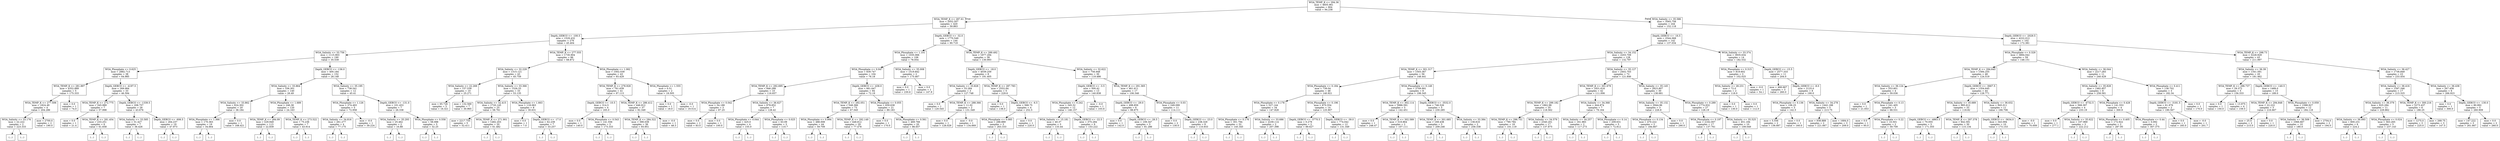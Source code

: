 digraph Tree {
node [shape=box] ;
0 [label="WOA_TEMP_K <= 294.36\nmse = 4605.961\nsamples = 664\nvalue = 94.238"] ;
1 [label="WOA_TEMP_K <= 287.61\nmse = 2052.507\nsamples = 420\nvalue = 59.863"] ;
0 -> 1 [labeldistance=2.5, labelangle=45, headlabel="True"] ;
2 [label="Depth_GEBCO <= -100.5\nmse = 1529.432\nsamples = 276\nvalue = 45.404"] ;
1 -> 2 ;
3 [label="WOA_Salinity <= 33.756\nmse = 1115.903\nsamples = 190\nvalue = 35.539"] ;
2 -> 3 ;
4 [label="WOA_Phosphate <= 0.625\nmse = 2882.713\nsamples = 38\nvalue = 64.985"] ;
3 -> 4 ;
5 [label="WOA_TEMP_K <= 281.897\nmse = 4352.889\nsamples = 5\nvalue = 175.333"] ;
4 -> 5 ;
6 [label="WOA_TEMP_K <= 277.506\nmse = 1824.49\nsamples = 4\nvalue = 204.286"] ;
5 -> 6 ;
7 [label="WOA_Salinity <= 33.176\nmse = 22.222\nsamples = 2\nvalue = 223.333"] ;
6 -> 7 ;
8 [label="(...)"] ;
7 -> 8 ;
9 [label="(...)"] ;
7 -> 9 ;
10 [label="mse = 2700.0\nsamples = 2\nvalue = 190.0"] ;
6 -> 10 ;
11 [label="mse = 0.0\nsamples = 1\nvalue = 74.0"] ;
5 -> 11 ;
12 [label="Depth_GEBCO <= -4197.5\nmse = 269.984\nsamples = 33\nvalue = 46.594"] ;
4 -> 12 ;
13 [label="WOA_TEMP_K <= 272.775\nmse = 345.989\nsamples = 7\nvalue = 57.998"] ;
12 -> 13 ;
14 [label="mse = 0.0\nsamples = 1\nvalue = 21.4"] ;
13 -> 14 ;
15 [label="WOA_TEMP_K <= 281.454\nmse = 233.251\nsamples = 6\nvalue = 61.658"] ;
13 -> 15 ;
16 [label="(...)"] ;
15 -> 16 ;
23 [label="(...)"] ;
15 -> 23 ;
26 [label="Depth_GEBCO <= -1339.5\nmse = 208.757\nsamples = 26\nvalue = 43.676"] ;
12 -> 26 ;
27 [label="WOA_Salinity <= 33.585\nmse = 31.427\nsamples = 7\nvalue = 36.426"] ;
26 -> 27 ;
28 [label="(...)"] ;
27 -> 28 ;
31 [label="(...)"] ;
27 -> 31 ;
40 [label="Depth_GEBCO <= -606.5\nmse = 264.237\nsamples = 19\nvalue = 47.973"] ;
26 -> 40 ;
41 [label="(...)"] ;
40 -> 41 ;
48 [label="(...)"] ;
40 -> 48 ;
67 [label="Depth_GEBCO <= -136.0\nmse = 400.184\nsamples = 152\nvalue = 28.148"] ;
3 -> 67 ;
68 [label="WOA_Salinity <= 33.864\nmse = 336.301\nsamples = 140\nvalue = 26.49"] ;
67 -> 68 ;
69 [label="WOA_Salinity <= 33.862\nmse = 624.302\nsamples = 20\nvalue = 38.184"] ;
68 -> 69 ;
70 [label="WOA_Phosphate <= 1.366\nmse = 170.363\nsamples = 19\nvalue = 34.664"] ;
69 -> 70 ;
71 [label="(...)"] ;
70 -> 71 ;
72 [label="(...)"] ;
70 -> 72 ;
107 [label="mse = 0.0\nsamples = 1\nvalue = 168.421"] ;
69 -> 107 ;
108 [label="WOA_Phosphate <= 1.689\nmse = 246.38\nsamples = 120\nvalue = 24.163"] ;
68 -> 108 ;
109 [label="WOA_TEMP_K <= 284.09\nmse = 229.949\nsamples = 113\nvalue = 22.839"] ;
108 -> 109 ;
110 [label="(...)"] ;
109 -> 110 ;
225 [label="(...)"] ;
109 -> 225 ;
266 [label="WOA_TEMP_K <= 273.522\nmse = 75.236\nsamples = 7\nvalue = 43.914"] ;
108 -> 266 ;
267 [label="(...)"] ;
266 -> 267 ;
276 [label="(...)"] ;
266 -> 276 ;
279 [label="WOA_Salinity <= 35.195\nmse = 738.541\nsamples = 12\nvalue = 45.41"] ;
67 -> 279 ;
280 [label="WOA_Phosphate <= 1.126\nmse = 374.493\nsamples = 5\nvalue = 72.958"] ;
279 -> 280 ;
281 [label="WOA_Salinity <= 34.816\nmse = 261.277\nsamples = 4\nvalue = 77.175"] ;
280 -> 281 ;
282 [label="(...)"] ;
281 -> 282 ;
285 [label="(...)"] ;
281 -> 285 ;
288 [label="mse = -0.0\nsamples = 1\nvalue = 39.224"] ;
280 -> 288 ;
289 [label="Depth_GEBCO <= -131.0\nmse = 101.453\nsamples = 7\nvalue = 26.338"] ;
279 -> 289 ;
290 [label="WOA_Salinity <= 35.293\nmse = 25.462\nsamples = 2\nvalue = 16.88"] ;
289 -> 290 ;
291 [label="(...)"] ;
290 -> 291 ;
292 [label="(...)"] ;
290 -> 292 ;
293 [label="WOA_Phosphate <= 0.558\nmse = 58.088\nsamples = 5\nvalue = 32.25"] ;
289 -> 293 ;
294 [label="(...)"] ;
293 -> 294 ;
299 [label="(...)"] ;
293 -> 299 ;
300 [label="WOA_TEMP_K <= 277.555\nmse = 1730.904\nsamples = 86\nvalue = 68.872"] ;
2 -> 300 ;
301 [label="WOA_Salinity <= 32.229\nmse = 1315.121\nsamples = 43\nvalue = 45.759"] ;
300 -> 301 ;
302 [label="WOA_Salinity <= 22.269\nmse = 157.539\nsamples = 10\nvalue = 25.271"] ;
301 -> 302 ;
303 [label="mse = 65.726\nsamples = 3\nvalue = 16.321"] ;
302 -> 303 ;
304 [label="mse = 132.569\nsamples = 7\nvalue = 30.965"] ;
302 -> 304 ;
305 [label="WOA_Salinity <= 33.366\nmse = 1526.33\nsamples = 33\nvalue = 53.135"] ;
301 -> 305 ;
306 [label="WOA_Salinity <= 32.415\nmse = 1720.145\nsamples = 25\nvalue = 58.761"] ;
305 -> 306 ;
307 [label="mse = 2217.755\nsamples = 5\nvalue = 52.411"] ;
306 -> 307 ;
308 [label="WOA_TEMP_K <= 271.901\nmse = 1482.203\nsamples = 20\nvalue = 61.482"] ;
306 -> 308 ;
309 [label="(...)"] ;
308 -> 309 ;
310 [label="(...)"] ;
308 -> 310 ;
315 [label="WOA_Phosphate <= 1.663\nmse = 118.063\nsamples = 8\nvalue = 30.631"] ;
305 -> 315 ;
316 [label="mse = 0.0\nsamples = 1\nvalue = 7.0"] ;
315 -> 316 ;
317 [label="Depth_GEBCO <= -17.0\nmse = 62.239\nsamples = 7\nvalue = 33.257"] ;
315 -> 317 ;
318 [label="(...)"] ;
317 -> 318 ;
325 [label="(...)"] ;
317 -> 325 ;
326 [label="WOA_Phosphate <= 1.062\nmse = 1002.039\nsamples = 43\nvalue = 93.429"] ;
300 -> 326 ;
327 [label="WOA_TEMP_K <= 278.928\nmse = 761.639\nsamples = 41\nvalue = 97.113"] ;
326 -> 327 ;
328 [label="Depth_GEBCO <= -10.5\nmse = 314.5\nsamples = 4\nvalue = 165.0"] ;
327 -> 328 ;
329 [label="mse = 0.0\nsamples = 1\nvalue = 140.0"] ;
328 -> 329 ;
330 [label="WOA_Phosphate <= 0.543\nmse = 141.556\nsamples = 3\nvalue = 173.333"] ;
328 -> 330 ;
331 [label="(...)"] ;
330 -> 331 ;
334 [label="(...)"] ;
330 -> 334 ;
335 [label="WOA_TEMP_K <= 286.412\nmse = 446.912\nsamples = 37\nvalue = 92.349"] ;
327 -> 335 ;
336 [label="WOA_TEMP_K <= 284.322\nmse = 390.039\nsamples = 36\nvalue = 93.951"] ;
335 -> 336 ;
337 [label="(...)"] ;
336 -> 337 ;
374 [label="(...)"] ;
336 -> 374 ;
385 [label="mse = -0.0\nsamples = 1\nvalue = 48.3"] ;
335 -> 385 ;
386 [label="WOA_Phosphate <= 1.555\nmse = 0.51\nsamples = 2\nvalue = 18.505"] ;
326 -> 386 ;
387 [label="mse = 0.0\nsamples = 1\nvalue = 18.0"] ;
386 -> 387 ;
388 [label="mse = -0.0\nsamples = 1\nvalue = 19.514"] ;
386 -> 388 ;
389 [label="Depth_GEBCO <= -32.0\nmse = 1770.549\nsamples = 144\nvalue = 90.719"] ;
1 -> 389 ;
390 [label="WOA_Phosphate <= 1.101\nmse = 1035.066\nsamples = 106\nvalue = 78.054"] ;
389 -> 390 ;
391 [label="WOA_Phosphate <= 0.047\nmse = 839.747\nsamples = 104\nvalue = 76.18"] ;
390 -> 391 ;
392 [label="WOA_TEMP_K <= 292.695\nmse = 846.288\nsamples = 10\nvalue = 116.657"] ;
391 -> 392 ;
393 [label="WOA_Phosphate <= 0.042\nmse = 54.188\nsamples = 3\nvalue = 87.25"] ;
392 -> 393 ;
394 [label="mse = 0.0\nsamples = 2\nvalue = 83.0"] ;
393 -> 394 ;
395 [label="mse = 0.0\nsamples = 1\nvalue = 100.0"] ;
393 -> 395 ;
396 [label="WOA_Salinity <= 36.627\nmse = 678.852\nsamples = 7\nvalue = 128.42"] ;
392 -> 396 ;
397 [label="WOA_Phosphate <= 0.044\nmse = 425.0\nsamples = 4\nvalue = 155.0"] ;
396 -> 397 ;
398 [label="(...)"] ;
397 -> 398 ;
399 [label="(...)"] ;
397 -> 399 ;
400 [label="WOA_Phosphate <= 0.025\nmse = 63.09\nsamples = 3\nvalue = 110.7"] ;
396 -> 400 ;
401 [label="(...)"] ;
400 -> 401 ;
402 [label="(...)"] ;
400 -> 402 ;
405 [label="Depth_GEBCO <= -438.0\nmse = 661.647\nsamples = 94\nvalue = 72.19"] ;
391 -> 405 ;
406 [label="WOA_TEMP_K <= 292.051\nmse = 548.366\nsamples = 73\nvalue = 67.045"] ;
405 -> 406 ;
407 [label="WOA_Phosphate <= 0.994\nmse = 488.008\nsamples = 44\nvalue = 59.709"] ;
406 -> 407 ;
408 [label="(...)"] ;
407 -> 408 ;
481 [label="(...)"] ;
407 -> 481 ;
482 [label="WOA_TEMP_K <= 292.149\nmse = 448.812\nsamples = 29\nvalue = 77.478"] ;
406 -> 482 ;
483 [label="(...)"] ;
482 -> 483 ;
486 [label="(...)"] ;
482 -> 486 ;
533 [label="WOA_Phosphate <= 0.055\nmse = 659.638\nsamples = 21\nvalue = 89.183"] ;
405 -> 533 ;
534 [label="mse = 0.0\nsamples = 1\nvalue = 170.0"] ;
533 -> 534 ;
535 [label="WOA_Phosphate <= 0.561\nmse = 469.766\nsamples = 20\nvalue = 86.657"] ;
533 -> 535 ;
536 [label="(...)"] ;
535 -> 536 ;
569 [label="(...)"] ;
535 -> 569 ;
570 [label="WOA_Salinity <= 35.008\nmse = 1519.842\nsamples = 2\nvalue = 175.467"] ;
390 -> 570 ;
571 [label="mse = 0.0\nsamples = 1\nvalue = 230.6"] ;
570 -> 571 ;
572 [label="mse = 0.0\nsamples = 1\nvalue = 147.9"] ;
570 -> 572 ;
573 [label="WOA_TEMP_K <= 289.492\nmse = 1977.294\nsamples = 38\nvalue = 130.993"] ;
389 -> 573 ;
574 [label="Depth_GEBCO <= -18.0\nmse = 4039.259\nsamples = 8\nvalue = 191.405"] ;
573 -> 574 ;
575 [label="WOA_Salinity <= 33.828\nmse = 33.284\nsamples = 3\nvalue = 127.748"] ;
574 -> 575 ;
576 [label="mse = 0.0\nsamples = 1\nvalue = 120.545"] ;
575 -> 576 ;
577 [label="WOA_TEMP_K <= 288.366\nmse = 11.02\nsamples = 2\nvalue = 131.349"] ;
575 -> 577 ;
578 [label="mse = 0.0\nsamples = 1\nvalue = 128.029"] ;
577 -> 578 ;
579 [label="mse = -0.0\nsamples = 1\nvalue = 134.669"] ;
577 -> 579 ;
580 [label="WOA_TEMP_K <= 287.783\nmse = 2552.64\nsamples = 5\nvalue = 229.6"] ;
574 -> 580 ;
581 [label="mse = 0.0\nsamples = 1\nvalue = 138.0"] ;
580 -> 581 ;
582 [label="Depth_GEBCO <= -6.5\nmse = 568.75\nsamples = 4\nvalue = 252.5"] ;
580 -> 582 ;
583 [label="WOA_Phosphate <= 0.085\nmse = 288.889\nsamples = 3\nvalue = 263.333"] ;
582 -> 583 ;
584 [label="(...)"] ;
583 -> 584 ;
585 [label="(...)"] ;
583 -> 585 ;
586 [label="mse = 0.0\nsamples = 1\nvalue = 220.0"] ;
582 -> 586 ;
587 [label="WOA_Salinity <= 32.622\nmse = 756.948\nsamples = 30\nvalue = 119.486"] ;
573 -> 587 ;
588 [label="Depth_GEBCO <= -3.5\nmse = 500.42\nsamples = 13\nvalue = 140.838"] ;
587 -> 588 ;
589 [label="WOA_Phosphate <= 0.242\nmse = 345.52\nsamples = 12\nvalue = 146.157"] ;
588 -> 589 ;
590 [label="WOA_Salinity <= 15.181\nmse = 40.37\nsamples = 3\nvalue = 133.44"] ;
589 -> 590 ;
591 [label="(...)"] ;
590 -> 591 ;
592 [label="(...)"] ;
590 -> 592 ;
595 [label="Depth_GEBCO <= -22.5\nmse = 375.284\nsamples = 9\nvalue = 153.222"] ;
589 -> 595 ;
596 [label="(...)"] ;
595 -> 596 ;
597 [label="(...)"] ;
595 -> 597 ;
610 [label="mse = -0.0\nsamples = 1\nvalue = 103.6"] ;
588 -> 610 ;
611 [label="WOA_TEMP_K <= 291.365\nmse = 461.611\nsamples = 17\nvalue = 106.346"] ;
587 -> 611 ;
612 [label="Depth_GEBCO <= -29.0\nmse = 498.859\nsamples = 6\nvalue = 88.875"] ;
611 -> 612 ;
613 [label="mse = 0.0\nsamples = 1\nvalue = 142.0"] ;
612 -> 613 ;
614 [label="Depth_GEBCO <= -26.5\nmse = 109.347\nsamples = 5\nvalue = 81.286"] ;
612 -> 614 ;
615 [label="(...)"] ;
614 -> 615 ;
616 [label="(...)"] ;
614 -> 616 ;
623 [label="WOA_Phosphate <= 0.03\nmse = 249.099\nsamples = 11\nvalue = 114.111"] ;
611 -> 623 ;
624 [label="mse = 0.0\nsamples = 2\nvalue = 130.0"] ;
623 -> 624 ;
625 [label="Depth_GEBCO <= -23.0\nmse = 238.329\nsamples = 9\nvalue = 110.933"] ;
623 -> 625 ;
626 [label="(...)"] ;
625 -> 626 ;
631 [label="(...)"] ;
625 -> 631 ;
636 [label="WOA_Salinity <= 35.586\nmse = 3565.758\nsamples = 244\nvalue = 152.118"] ;
0 -> 636 [labeldistance=2.5, labelangle=-45, headlabel="False"] ;
637 [label="Depth_GEBCO <= -16.5\nmse = 2544.068\nsamples = 142\nvalue = 137.034"] ;
636 -> 637 ;
638 [label="WOA_Salinity <= 34.152\nmse = 2203.709\nsamples = 128\nvalue = 132.797"] ;
637 -> 638 ;
639 [label="WOA_TEMP_K <= 301.317\nmse = 1503.367\nsamples = 56\nvalue = 148.441"] ;
638 -> 639 ;
640 [label="WOA_Phosphate <= 0.184\nmse = 739.04\nsamples = 48\nvalue = 140.921"] ;
639 -> 640 ;
641 [label="WOA_Phosphate <= 0.178\nmse = 527.144\nsamples = 34\nvalue = 147.828"] ;
640 -> 641 ;
642 [label="WOA_Phosphate <= 0.176\nmse = 301.794\nsamples = 32\nvalue = 145.345"] ;
641 -> 642 ;
643 [label="(...)"] ;
642 -> 643 ;
686 [label="(...)"] ;
642 -> 686 ;
687 [label="WOA_Salinity <= 33.686\nmse = 2239.114\nsamples = 2\nvalue = 207.398"] ;
641 -> 687 ;
688 [label="(...)"] ;
687 -> 688 ;
689 [label="(...)"] ;
687 -> 689 ;
690 [label="WOA_Phosphate <= 0.196\nmse = 870.554\nsamples = 14\nvalue = 125.907"] ;
640 -> 690 ;
691 [label="Depth_GEBCO <= -3770.5\nmse = 0.279\nsamples = 2\nvalue = 89.627"] ;
690 -> 691 ;
692 [label="(...)"] ;
691 -> 692 ;
693 [label="(...)"] ;
691 -> 693 ;
694 [label="Depth_GEBCO <= -39.0\nmse = 774.042\nsamples = 12\nvalue = 131.349"] ;
690 -> 694 ;
695 [label="(...)"] ;
694 -> 695 ;
712 [label="(...)"] ;
694 -> 712 ;
713 [label="WOA_Phosphate <= 0.149\nmse = 3709.991\nsamples = 8\nvalue = 198.345"] ;
639 -> 713 ;
714 [label="WOA_TEMP_K <= 302.114\nmse = 3986.591\nsamples = 3\nvalue = 142.451"] ;
713 -> 714 ;
715 [label="mse = 0.0\nsamples = 1\nvalue = 248.47"] ;
714 -> 715 ;
716 [label="WOA_TEMP_K <= 302.589\nmse = 319.864\nsamples = 2\nvalue = 107.111"] ;
714 -> 716 ;
717 [label="(...)"] ;
716 -> 717 ;
718 [label="(...)"] ;
716 -> 718 ;
719 [label="Depth_GEBCO <= -3532.0\nmse = 746.526\nsamples = 5\nvalue = 230.285"] ;
713 -> 719 ;
720 [label="WOA_TEMP_K <= 301.685\nmse = 169.438\nsamples = 3\nvalue = 209.246"] ;
719 -> 720 ;
721 [label="(...)"] ;
720 -> 721 ;
722 [label="(...)"] ;
720 -> 722 ;
725 [label="WOA_Salinity <= 33.384\nmse = 138.816\nsamples = 2\nvalue = 258.338"] ;
719 -> 725 ;
726 [label="(...)"] ;
725 -> 726 ;
727 [label="(...)"] ;
725 -> 727 ;
728 [label="WOA_Salinity <= 35.127\nmse = 2402.703\nsamples = 72\nvalue = 121.846"] ;
638 -> 728 ;
729 [label="WOA_TEMP_K <= 301.679\nmse = 1831.616\nsamples = 42\nvalue = 111.006"] ;
728 -> 729 ;
730 [label="WOA_TEMP_K <= 299.182\nmse = 1862.98\nsamples = 35\nvalue = 118.562"] ;
729 -> 730 ;
731 [label="WOA_TEMP_K <= 296.751\nmse = 790.784\nsamples = 18\nvalue = 101.119"] ;
730 -> 731 ;
732 [label="(...)"] ;
731 -> 732 ;
745 [label="(...)"] ;
731 -> 745 ;
762 [label="WOA_Salinity <= 34.579\nmse = 2340.201\nsamples = 17\nvalue = 137.875"] ;
730 -> 762 ;
763 [label="(...)"] ;
762 -> 763 ;
774 [label="(...)"] ;
762 -> 774 ;
795 [label="WOA_Salinity <= 34.368\nmse = 444.874\nsamples = 7\nvalue = 79.164"] ;
729 -> 795 ;
796 [label="WOA_Salinity <= 34.257\nmse = 161.983\nsamples = 2\nvalue = 117.273"] ;
795 -> 796 ;
797 [label="(...)"] ;
796 -> 797 ;
798 [label="(...)"] ;
796 -> 798 ;
799 [label="WOA_Phosphate <= 0.14\nmse = 209.631\nsamples = 5\nvalue = 72.812"] ;
795 -> 799 ;
800 [label="(...)"] ;
799 -> 800 ;
805 [label="(...)"] ;
799 -> 805 ;
808 [label="WOA_Salinity <= 35.145\nmse = 2823.807\nsamples = 30\nvalue = 138.681"] ;
728 -> 808 ;
809 [label="WOA_Salinity <= 35.132\nmse = 2944.96\nsamples = 3\nvalue = 226.8"] ;
808 -> 809 ;
810 [label="WOA_Phosphate <= 0.134\nmse = 470.222\nsamples = 2\nvalue = 184.667"] ;
809 -> 810 ;
811 [label="(...)"] ;
810 -> 811 ;
812 [label="(...)"] ;
810 -> 812 ;
813 [label="mse = 0.0\nsamples = 1\nvalue = 290.0"] ;
809 -> 813 ;
814 [label="WOA_Phosphate <= 0.289\nmse = 1774.932\nsamples = 27\nvalue = 128.19"] ;
808 -> 814 ;
815 [label="WOA_Phosphate <= 0.197\nmse = 2162.007\nsamples = 17\nvalue = 137.761"] ;
814 -> 815 ;
816 [label="(...)"] ;
815 -> 816 ;
839 [label="(...)"] ;
815 -> 839 ;
846 [label="WOA_Salinity <= 35.525\nmse = 451.184\nsamples = 10\nvalue = 109.049"] ;
814 -> 846 ;
847 [label="(...)"] ;
846 -> 847 ;
856 [label="(...)"] ;
846 -> 856 ;
865 [label="WOA_Salinity <= 33.374\nmse = 3935.634\nsamples = 14\nvalue = 182.532"] ;
637 -> 865 ;
866 [label="WOA_Phosphate <= 0.315\nmse = 819.602\nsamples = 3\nvalue = 102.025"] ;
865 -> 866 ;
867 [label="WOA_Salinity <= 28.231\nmse = 72.0\nsamples = 2\nvalue = 118.0"] ;
866 -> 867 ;
868 [label="mse = 0.0\nsamples = 1\nvalue = 130.0"] ;
867 -> 868 ;
869 [label="mse = 0.0\nsamples = 1\nvalue = 112.0"] ;
867 -> 869 ;
870 [label="mse = -0.0\nsamples = 1\nvalue = 54.1"] ;
866 -> 870 ;
871 [label="Depth_GEBCO <= -15.5\nmse = 2577.333\nsamples = 11\nvalue = 204.0"] ;
865 -> 871 ;
872 [label="mse = 466.667\nsamples = 3\nvalue = 260.0"] ;
871 -> 872 ;
873 [label="Depth_GEBCO <= -8.0\nmse = 2125.0\nsamples = 8\nvalue = 190.0"] ;
871 -> 873 ;
874 [label="WOA_Phosphate <= 0.136\nmse = 106.25\nsamples = 3\nvalue = 142.5"] ;
873 -> 874 ;
875 [label="mse = 5.556\nsamples = 2\nvalue = 136.667"] ;
874 -> 875 ;
876 [label="mse = 0.0\nsamples = 1\nvalue = 160.0"] ;
874 -> 876 ;
877 [label="WOA_Salinity <= 34.278\nmse = 1442.188\nsamples = 5\nvalue = 213.75"] ;
873 -> 877 ;
878 [label="mse = 938.889\nsamples = 2\nvalue = 221.667"] ;
877 -> 878 ;
879 [label="mse = 1684.0\nsamples = 3\nvalue = 209.0"] ;
877 -> 879 ;
880 [label="Depth_GEBCO <= -2029.5\nmse = 4222.012\nsamples = 102\nvalue = 172.381"] ;
636 -> 880 ;
881 [label="WOA_Phosphate <= 0.329\nmse = 3894.042\nsamples = 59\nvalue = 148.151"] ;
880 -> 881 ;
882 [label="WOA_TEMP_K <= 294.645\nmse = 1584.255\nsamples = 48\nvalue = 124.519"] ;
881 -> 882 ;
883 [label="WOA_Salinity <= 36.124\nmse = 553.801\nsamples = 4\nvalue = 59.036"] ;
882 -> 883 ;
884 [label="mse = 0.0\nsamples = 1\nvalue = 21.053"] ;
883 -> 884 ;
885 [label="WOA_Phosphate <= 0.13\nmse = 241.405\nsamples = 3\nvalue = 68.531"] ;
883 -> 885 ;
886 [label="mse = 0.0\nsamples = 1\nvalue = 95.0"] ;
885 -> 886 ;
887 [label="WOA_Phosphate <= 0.22\nmse = 10.501\nsamples = 2\nvalue = 59.709"] ;
885 -> 887 ;
888 [label="(...)"] ;
887 -> 888 ;
889 [label="(...)"] ;
887 -> 889 ;
890 [label="Depth_GEBCO <= -3667.5\nmse = 1354.645\nsamples = 44\nvalue = 128.771"] ;
882 -> 890 ;
891 [label="WOA_Salinity <= 35.689\nmse = 985.612\nsamples = 33\nvalue = 118.82"] ;
890 -> 891 ;
892 [label="Depth_GEBCO <= -4863.5\nmse = 70.055\nsamples = 3\nvalue = 171.355"] ;
891 -> 892 ;
893 [label="(...)"] ;
892 -> 893 ;
896 [label="(...)"] ;
892 -> 896 ;
897 [label="WOA_TEMP_K <= 297.378\nmse = 842.591\nsamples = 30\nvalue = 115.134"] ;
891 -> 897 ;
898 [label="(...)"] ;
897 -> 898 ;
919 [label="(...)"] ;
897 -> 919 ;
956 [label="WOA_Salinity <= 36.632\nmse = 945.011\nsamples = 11\nvalue = 166.706"] ;
890 -> 956 ;
957 [label="Depth_GEBCO <= -3634.0\nmse = 343.094\nsamples = 10\nvalue = 173.153"] ;
956 -> 957 ;
958 [label="(...)"] ;
957 -> 958 ;
959 [label="(...)"] ;
957 -> 959 ;
972 [label="mse = -0.0\nsamples = 1\nvalue = 70.009"] ;
956 -> 972 ;
973 [label="WOA_Salinity <= 36.044\nmse = 2217.283\nsamples = 11\nvalue = 240.429"] ;
881 -> 973 ;
974 [label="WOA_Salinity <= 35.828\nmse = 1482.857\nsamples = 8\nvalue = 258.581"] ;
973 -> 974 ;
975 [label="Depth_GEBCO <= -4732.5\nmse = 568.397\nsamples = 4\nvalue = 233.19"] ;
974 -> 975 ;
976 [label="mse = 0.0\nsamples = 1\nvalue = 277.1"] ;
975 -> 976 ;
977 [label="WOA_Salinity <= 35.622\nmse = 107.969\nsamples = 3\nvalue = 222.212"] ;
975 -> 977 ;
978 [label="(...)"] ;
977 -> 978 ;
979 [label="(...)"] ;
977 -> 979 ;
982 [label="WOA_Phosphate <= 0.428\nmse = 141.553\nsamples = 4\nvalue = 300.9"] ;
974 -> 982 ;
983 [label="WOA_Phosphate <= 0.405\nmse = 172.922\nsamples = 2\nvalue = 287.95"] ;
982 -> 983 ;
984 [label="(...)"] ;
983 -> 984 ;
985 [label="(...)"] ;
983 -> 985 ;
986 [label="WOA_Phosphate <= 0.44\nmse = 0.092\nsamples = 2\nvalue = 307.375"] ;
982 -> 986 ;
987 [label="(...)"] ;
986 -> 987 ;
988 [label="(...)"] ;
986 -> 988 ;
989 [label="WOA_Phosphate <= 0.411\nmse = 138.702\nsamples = 3\nvalue = 182.34"] ;
973 -> 989 ;
990 [label="Depth_GEBCO <= -3181.5\nmse = 61.976\nsamples = 2\nvalue = 190.567"] ;
989 -> 990 ;
991 [label="mse = 0.0\nsamples = 1\nvalue = 185.0"] ;
990 -> 991 ;
992 [label="mse = -0.0\nsamples = 1\nvalue = 201.7"] ;
990 -> 992 ;
993 [label="mse = 0.0\nsamples = 1\nvalue = 170.0"] ;
989 -> 993 ;
994 [label="WOA_TEMP_K <= 298.73\nmse = 2228.929\nsamples = 43\nvalue = 211.997"] ;
880 -> 994 ;
995 [label="WOA_Salinity <= 36.39\nmse = 1341.591\nsamples = 20\nvalue = 181.462"] ;
994 -> 995 ;
996 [label="WOA_TEMP_K <= 296.737\nmse = 29.372\nsamples = 5\nvalue = 156.333"] ;
995 -> 996 ;
997 [label="mse = 0.0\nsamples = 1\nvalue = 150.0"] ;
996 -> 997 ;
998 [label="mse = 13.975\nsamples = 4\nvalue = 159.5"] ;
996 -> 998 ;
999 [label="Depth_GEBCO <= -140.5\nmse = 1489.0\nsamples = 15\nvalue = 189.0"] ;
995 -> 999 ;
1000 [label="WOA_TEMP_K <= 294.848\nmse = 22.222\nsamples = 3\nvalue = 216.667"] ;
999 -> 1000 ;
1001 [label="mse = 25.0\nsamples = 2\nvalue = 215.0"] ;
1000 -> 1001 ;
1002 [label="mse = 0.0\nsamples = 1\nvalue = 220.0"] ;
1000 -> 1002 ;
1003 [label="WOA_Phosphate <= 0.059\nmse = 1588.927\nsamples = 12\nvalue = 184.118"] ;
999 -> 1003 ;
1004 [label="WOA_Salinity <= 36.509\nmse = 1066.667\nsamples = 10\nvalue = 180.0"] ;
1003 -> 1004 ;
1005 [label="(...)"] ;
1004 -> 1005 ;
1010 [label="(...)"] ;
1004 -> 1010 ;
1013 [label="mse = 2704.0\nsamples = 2\nvalue = 194.0"] ;
1003 -> 1013 ;
1014 [label="WOA_Salinity <= 36.427\nmse = 1736.849\nsamples = 23\nvalue = 233.454"] ;
994 -> 1014 ;
1015 [label="WOA_Salinity <= 36.416\nmse = 1597.346\nsamples = 17\nvalue = 215.325"] ;
1014 -> 1015 ;
1016 [label="WOA_Salinity <= 36.379\nmse = 625.284\nsamples = 11\nvalue = 229.862"] ;
1015 -> 1016 ;
1017 [label="WOA_Salinity <= 36.093\nmse = 600.231\nsamples = 6\nvalue = 224.2"] ;
1016 -> 1017 ;
1018 [label="(...)"] ;
1017 -> 1018 ;
1019 [label="(...)"] ;
1017 -> 1019 ;
1020 [label="WOA_Phosphate <= 0.024\nmse = 563.265\nsamples = 5\nvalue = 237.143"] ;
1016 -> 1020 ;
1021 [label="(...)"] ;
1020 -> 1021 ;
1024 [label="(...)"] ;
1020 -> 1024 ;
1027 [label="WOA_TEMP_K <= 300.216\nmse = 2273.437\nsamples = 6\nvalue = 186.25"] ;
1015 -> 1027 ;
1028 [label="mse = 1275.0\nsamples = 3\nvalue = 225.0"] ;
1027 -> 1028 ;
1029 [label="mse = 268.75\nsamples = 3\nvalue = 147.5"] ;
1027 -> 1029 ;
1030 [label="WOA_Salinity <= 36.438\nmse = 267.456\nsamples = 6\nvalue = 266.923"] ;
1014 -> 1030 ;
1031 [label="mse = 0.0\nsamples = 1\nvalue = 300.0"] ;
1030 -> 1031 ;
1032 [label="Depth_GEBCO <= -130.0\nmse = 80.992\nsamples = 5\nvalue = 260.909"] ;
1030 -> 1032 ;
1033 [label="mse = 147.222\nsamples = 3\nvalue = 261.667"] ;
1032 -> 1033 ;
1034 [label="mse = 0.0\nsamples = 2\nvalue = 260.0"] ;
1032 -> 1034 ;
}
